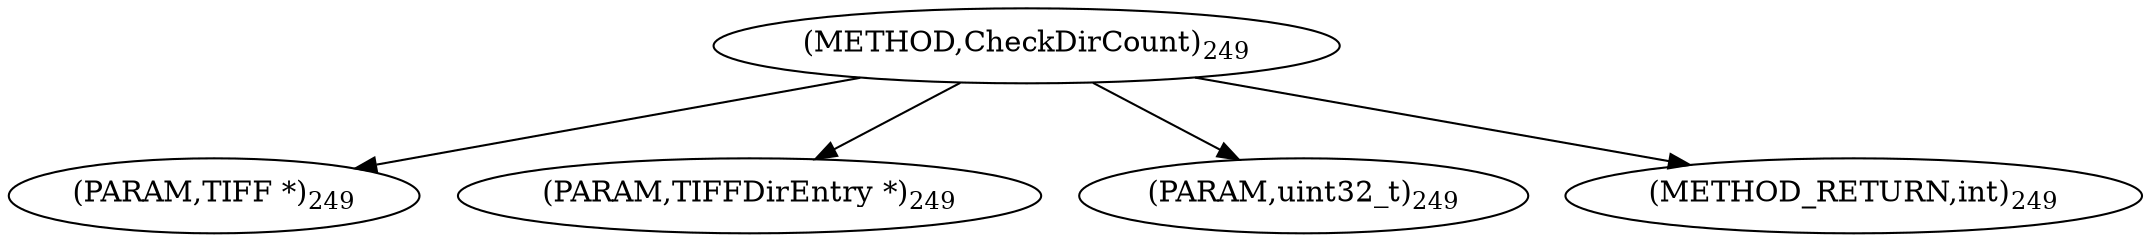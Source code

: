 digraph "CheckDirCount" {  
"78241" [label = <(METHOD,CheckDirCount)<SUB>249</SUB>> ]
"78242" [label = <(PARAM,TIFF *)<SUB>249</SUB>> ]
"78243" [label = <(PARAM,TIFFDirEntry *)<SUB>249</SUB>> ]
"78244" [label = <(PARAM,uint32_t)<SUB>249</SUB>> ]
"78245" [label = <(METHOD_RETURN,int)<SUB>249</SUB>> ]
  "78241" -> "78242" 
  "78241" -> "78243" 
  "78241" -> "78244" 
  "78241" -> "78245" 
}
